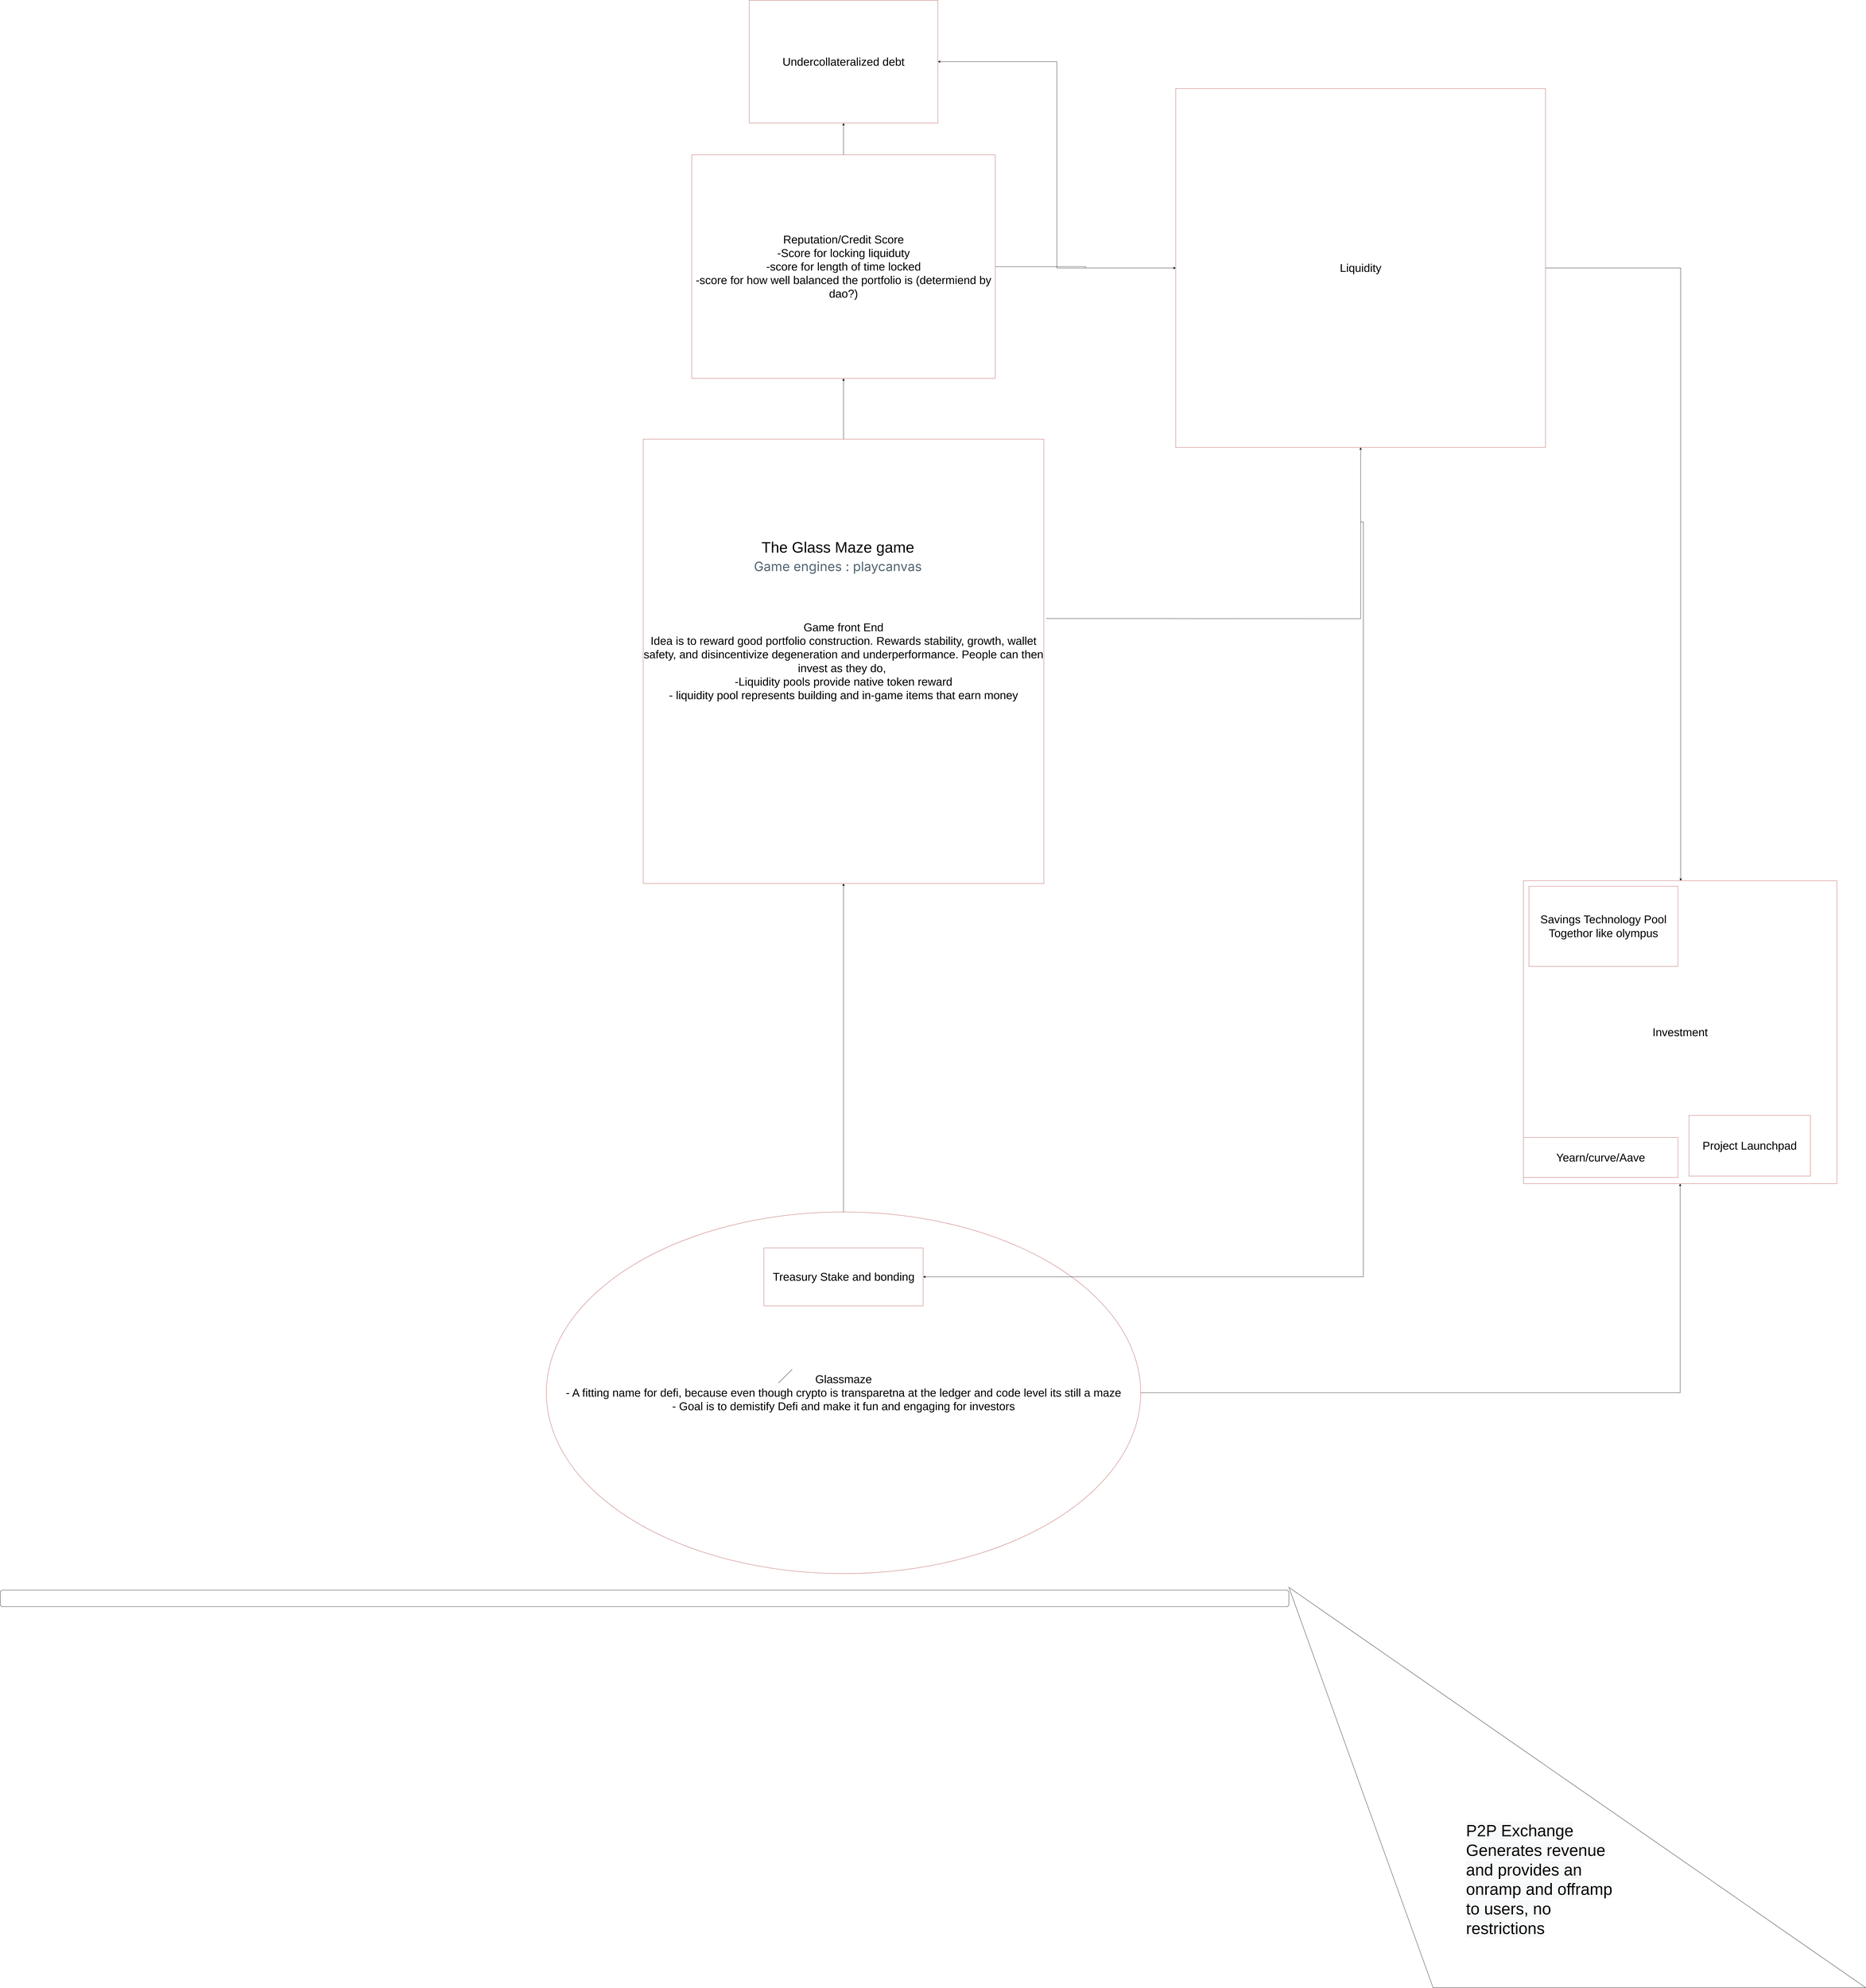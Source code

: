 <mxfile version="16.2.4" type="google"><diagram id="hGwV6IllNflYhVw_x8MJ" name="Page-1"><mxGraphModel dx="13710" dy="14410" grid="1" gridSize="10" guides="1" tooltips="1" connect="1" arrows="1" fold="1" page="1" pageScale="1" pageWidth="850" pageHeight="1100" math="0" shadow="0"><root><mxCell id="0"/><mxCell id="1" parent="0"/><mxCell id="NF8Pxw2ZAMeHLl-aKv71-86" style="edgeStyle=orthogonalEdgeStyle;rounded=0;orthogonalLoop=1;jettySize=auto;html=1;fontSize=41;exitX=0.5;exitY=0;exitDx=0;exitDy=0;entryX=0.5;entryY=1;entryDx=0;entryDy=0;" parent="1" source="NF8Pxw2ZAMeHLl-aKv71-74" target="NF8Pxw2ZAMeHLl-aKv71-84" edge="1"><mxGeometry relative="1" as="geometry"><Array as="points"><mxPoint x="406" y="-3980"/></Array></mxGeometry></mxCell><mxCell id="Ydu9GG7TptBjjP-29w3y-16" style="edgeStyle=orthogonalEdgeStyle;rounded=0;orthogonalLoop=1;jettySize=auto;html=1;fontSize=55;" parent="1" source="NF8Pxw2ZAMeHLl-aKv71-74" target="NF8Pxw2ZAMeHLl-aKv71-78" edge="1"><mxGeometry relative="1" as="geometry"/></mxCell><mxCell id="NF8Pxw2ZAMeHLl-aKv71-74" value="Glassmaze&lt;br&gt;- A fitting name for defi, because even though crypto is transparetna at the ledger and code level its still a maze&lt;br&gt;- Goal is to demistify Defi and make it fun and engaging for investors" style="ellipse;whiteSpace=wrap;html=1;fontSize=41;strokeColor=#B33F3F;" parent="1" vertex="1"><mxGeometry x="-671" y="-3920" width="2154" height="1310" as="geometry"/></mxCell><mxCell id="NF8Pxw2ZAMeHLl-aKv71-76" value="Treasury Stake and bonding" style="whiteSpace=wrap;html=1;fontSize=41;strokeColor=#B33F3F;" parent="1" vertex="1"><mxGeometry x="117.5" y="-3790" width="577" height="210" as="geometry"/></mxCell><mxCell id="Ydu9GG7TptBjjP-29w3y-12" style="edgeStyle=orthogonalEdgeStyle;rounded=0;orthogonalLoop=1;jettySize=auto;html=1;fontSize=55;" parent="1" source="NF8Pxw2ZAMeHLl-aKv71-84" target="Ydu9GG7TptBjjP-29w3y-1" edge="1"><mxGeometry relative="1" as="geometry"/></mxCell><mxCell id="Ydu9GG7TptBjjP-29w3y-14" value="" style="edgeStyle=orthogonalEdgeStyle;rounded=0;orthogonalLoop=1;jettySize=auto;html=1;fontSize=55;" parent="1" target="Ydu9GG7TptBjjP-29w3y-13" edge="1"><mxGeometry relative="1" as="geometry"><mxPoint x="1140" y="-6070" as="sourcePoint"/></mxGeometry></mxCell><mxCell id="NF8Pxw2ZAMeHLl-aKv71-84" value="Game front End&lt;br&gt;Idea is to reward good portfolio construction. Rewards stability, growth, wallet safety, and disincentivize degeneration and underperformance. People can then invest as they do,&amp;nbsp;&lt;br&gt;-Liquidity pools provide native token reward&lt;br&gt;- liquidity pool represents building and in-game items that earn money&lt;br&gt;" style="whiteSpace=wrap;html=1;fontSize=41;strokeColor=#B33F3F;" parent="1" vertex="1"><mxGeometry x="-320" y="-6720" width="1452" height="1610" as="geometry"/></mxCell><mxCell id="Ydu9GG7TptBjjP-29w3y-20" value="" style="edgeStyle=orthogonalEdgeStyle;rounded=0;orthogonalLoop=1;jettySize=auto;html=1;fontSize=55;" parent="1" source="Ydu9GG7TptBjjP-29w3y-1" target="Ydu9GG7TptBjjP-29w3y-19" edge="1"><mxGeometry relative="1" as="geometry"/></mxCell><mxCell id="Ydu9GG7TptBjjP-29w3y-22" style="edgeStyle=orthogonalEdgeStyle;rounded=0;orthogonalLoop=1;jettySize=auto;html=1;fontSize=55;" parent="1" source="Ydu9GG7TptBjjP-29w3y-1" target="Ydu9GG7TptBjjP-29w3y-13" edge="1"><mxGeometry relative="1" as="geometry"/></mxCell><mxCell id="Ydu9GG7TptBjjP-29w3y-1" value="Reputation/Credit Score&lt;br&gt;-Score for locking liquiduty&lt;br&gt;-score for length of time locked&lt;br&gt;-score for how well balanced the portfolio is (determiend by dao?)" style="whiteSpace=wrap;html=1;fontSize=41;strokeColor=#B33F3F;" parent="1" vertex="1"><mxGeometry x="-144" y="-7750" width="1100" height="810" as="geometry"/></mxCell><mxCell id="Ydu9GG7TptBjjP-29w3y-6" value="The Glass Maze game&lt;br&gt;&lt;div&gt;&lt;font color=&quot;#536471&quot; face=&quot;TwitterChirp, -apple-system, BlinkMacSystemFont, Segoe UI, Roboto, Helvetica, Arial, sans-serif&quot;&gt;&lt;span style=&quot;font-size: 47px ; background-color: rgb(255 , 255 , 255)&quot;&gt;Game engines : playcanvas&lt;/span&gt;&lt;/font&gt;&lt;/div&gt;" style="text;html=1;align=center;verticalAlign=middle;resizable=0;points=[];autosize=1;strokeColor=none;fillColor=none;fontSize=55;" parent="1" vertex="1"><mxGeometry x="100" y="-6365" width="570" height="140" as="geometry"/></mxCell><mxCell id="Ydu9GG7TptBjjP-29w3y-7" value="" style="verticalLabelPosition=bottom;verticalAlign=top;html=1;shape=mxgraph.basic.obtuse_triangle;dx=0.25;fontSize=55;rotation=-90;direction=south;" parent="1" vertex="1"><mxGeometry x="2340" y="-2880" width="1450" height="2090" as="geometry"/></mxCell><mxCell id="Ydu9GG7TptBjjP-29w3y-8" value="&lt;span style=&quot;color: rgb(0, 0, 0); font-family: helvetica; font-size: 59px; font-style: normal; font-weight: 400; letter-spacing: normal; text-align: center; text-indent: 0px; text-transform: none; word-spacing: 0px; background-color: rgb(248, 249, 250); display: inline; float: none;&quot;&gt;P2P Exchange Generates revenue and provides an onramp and offramp to users, no restrictions&lt;/span&gt;" style="text;whiteSpace=wrap;html=1;fontSize=55;" parent="1" vertex="1"><mxGeometry x="2660" y="-1720" width="550" height="420" as="geometry"/></mxCell><mxCell id="Ydu9GG7TptBjjP-29w3y-10" value="" style="endArrow=none;html=1;rounded=0;fontSize=55;" parent="1" edge="1"><mxGeometry width="50" height="50" relative="1" as="geometry"><mxPoint x="170" y="-3300" as="sourcePoint"/><mxPoint x="220" y="-3350" as="targetPoint"/></mxGeometry></mxCell><mxCell id="Ydu9GG7TptBjjP-29w3y-11" value="" style="rounded=1;whiteSpace=wrap;html=1;fontSize=55;" parent="1" vertex="1"><mxGeometry x="-2650" y="-2550" width="4670" height="60" as="geometry"/></mxCell><mxCell id="Ydu9GG7TptBjjP-29w3y-21" style="edgeStyle=orthogonalEdgeStyle;rounded=0;orthogonalLoop=1;jettySize=auto;html=1;entryX=1;entryY=0.5;entryDx=0;entryDy=0;fontSize=55;" parent="1" source="Ydu9GG7TptBjjP-29w3y-13" target="Ydu9GG7TptBjjP-29w3y-19" edge="1"><mxGeometry relative="1" as="geometry"/></mxCell><mxCell id="Ydu9GG7TptBjjP-29w3y-23" style="edgeStyle=orthogonalEdgeStyle;rounded=0;orthogonalLoop=1;jettySize=auto;html=1;entryX=1;entryY=0.5;entryDx=0;entryDy=0;fontSize=55;" parent="1" source="Ydu9GG7TptBjjP-29w3y-13" target="NF8Pxw2ZAMeHLl-aKv71-76" edge="1"><mxGeometry relative="1" as="geometry"><Array as="points"><mxPoint x="2280" y="-6420"/><mxPoint x="2290" y="-6420"/><mxPoint x="2290" y="-3685"/></Array></mxGeometry></mxCell><mxCell id="Ydu9GG7TptBjjP-29w3y-24" style="edgeStyle=orthogonalEdgeStyle;rounded=0;orthogonalLoop=1;jettySize=auto;html=1;fontSize=55;" parent="1" source="Ydu9GG7TptBjjP-29w3y-13" target="NF8Pxw2ZAMeHLl-aKv71-78" edge="1"><mxGeometry relative="1" as="geometry"><Array as="points"><mxPoint x="3440" y="-7340"/></Array></mxGeometry></mxCell><mxCell id="Ydu9GG7TptBjjP-29w3y-13" value="Liquidity" style="whiteSpace=wrap;html=1;fontSize=41;strokeColor=#B33F3F;" parent="1" vertex="1"><mxGeometry x="1610" y="-7990" width="1340" height="1300" as="geometry"/></mxCell><mxCell id="Ydu9GG7TptBjjP-29w3y-17" value="" style="group" parent="1" vertex="1" connectable="0"><mxGeometry x="2870" y="-5120" width="1136" height="1097.5" as="geometry"/></mxCell><mxCell id="NF8Pxw2ZAMeHLl-aKv71-78" value="Investment" style="whiteSpace=wrap;html=1;fontSize=41;strokeColor=#B33F3F;" parent="Ydu9GG7TptBjjP-29w3y-17" vertex="1"><mxGeometry width="1136" height="1097.5" as="geometry"/></mxCell><mxCell id="NF8Pxw2ZAMeHLl-aKv71-80" value="Yearn/curve/Aave" style="whiteSpace=wrap;html=1;fontSize=41;strokeColor=#B33F3F;" parent="Ydu9GG7TptBjjP-29w3y-17" vertex="1"><mxGeometry y="930" width="560" height="145" as="geometry"/></mxCell><mxCell id="NF8Pxw2ZAMeHLl-aKv71-82" value="Project Launchpad" style="whiteSpace=wrap;html=1;fontSize=41;strokeColor=#B33F3F;" parent="Ydu9GG7TptBjjP-29w3y-17" vertex="1"><mxGeometry x="600" y="850" width="440" height="220" as="geometry"/></mxCell><mxCell id="Ydu9GG7TptBjjP-29w3y-3" value="Savings Technology Pool Togethor like olympus" style="whiteSpace=wrap;html=1;fontSize=41;strokeColor=#B33F3F;" parent="Ydu9GG7TptBjjP-29w3y-17" vertex="1"><mxGeometry x="20" y="20" width="540" height="290" as="geometry"/></mxCell><mxCell id="Ydu9GG7TptBjjP-29w3y-19" value="Undercollateralized debt&lt;br&gt;" style="whiteSpace=wrap;html=1;fontSize=41;strokeColor=#B33F3F;" parent="1" vertex="1"><mxGeometry x="64" y="-8310" width="684" height="445" as="geometry"/></mxCell></root></mxGraphModel></diagram></mxfile>